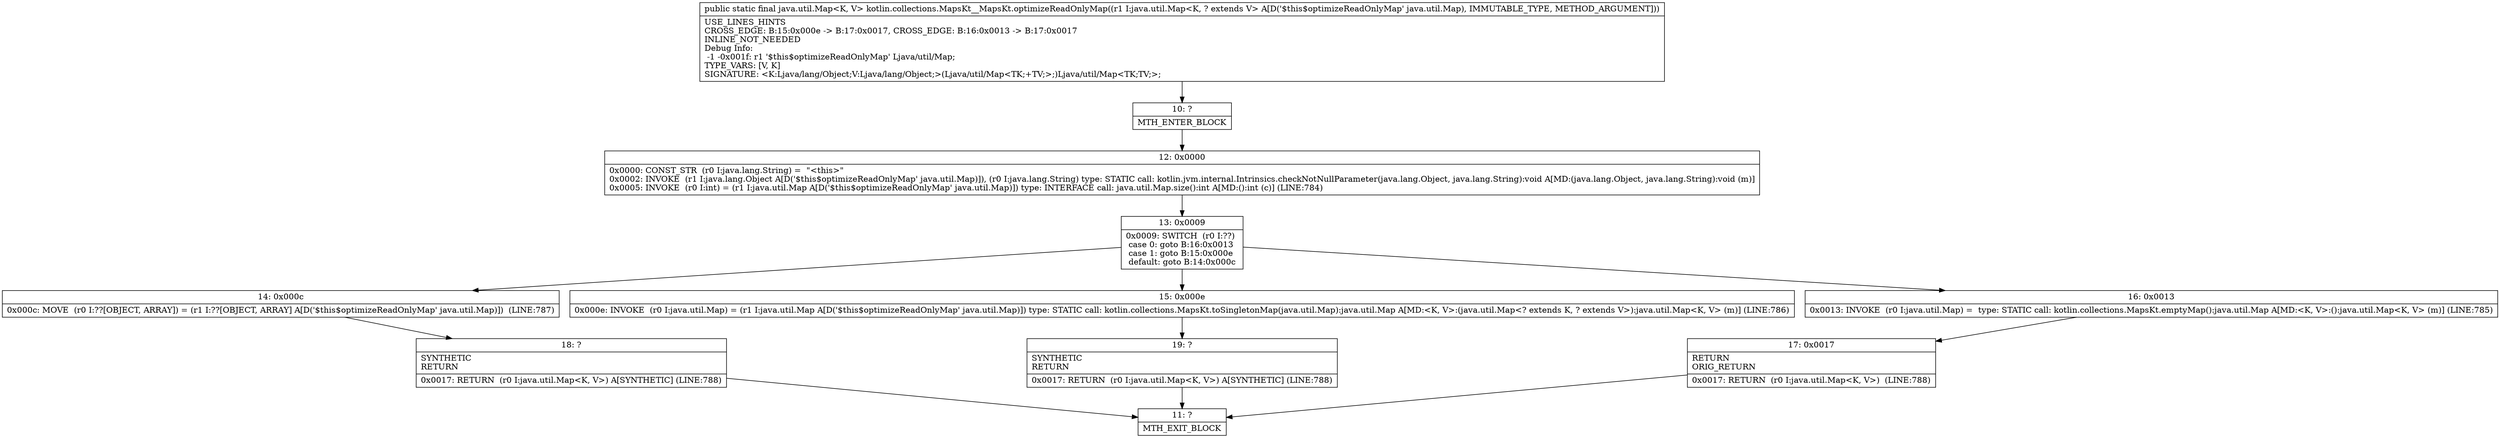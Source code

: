 digraph "CFG forkotlin.collections.MapsKt__MapsKt.optimizeReadOnlyMap(Ljava\/util\/Map;)Ljava\/util\/Map;" {
Node_10 [shape=record,label="{10\:\ ?|MTH_ENTER_BLOCK\l}"];
Node_12 [shape=record,label="{12\:\ 0x0000|0x0000: CONST_STR  (r0 I:java.lang.String) =  \"\<this\>\" \l0x0002: INVOKE  (r1 I:java.lang.Object A[D('$this$optimizeReadOnlyMap' java.util.Map)]), (r0 I:java.lang.String) type: STATIC call: kotlin.jvm.internal.Intrinsics.checkNotNullParameter(java.lang.Object, java.lang.String):void A[MD:(java.lang.Object, java.lang.String):void (m)]\l0x0005: INVOKE  (r0 I:int) = (r1 I:java.util.Map A[D('$this$optimizeReadOnlyMap' java.util.Map)]) type: INTERFACE call: java.util.Map.size():int A[MD:():int (c)] (LINE:784)\l}"];
Node_13 [shape=record,label="{13\:\ 0x0009|0x0009: SWITCH  (r0 I:??)\l case 0: goto B:16:0x0013\l case 1: goto B:15:0x000e\l default: goto B:14:0x000c \l}"];
Node_14 [shape=record,label="{14\:\ 0x000c|0x000c: MOVE  (r0 I:??[OBJECT, ARRAY]) = (r1 I:??[OBJECT, ARRAY] A[D('$this$optimizeReadOnlyMap' java.util.Map)])  (LINE:787)\l}"];
Node_18 [shape=record,label="{18\:\ ?|SYNTHETIC\lRETURN\l|0x0017: RETURN  (r0 I:java.util.Map\<K, V\>) A[SYNTHETIC] (LINE:788)\l}"];
Node_11 [shape=record,label="{11\:\ ?|MTH_EXIT_BLOCK\l}"];
Node_15 [shape=record,label="{15\:\ 0x000e|0x000e: INVOKE  (r0 I:java.util.Map) = (r1 I:java.util.Map A[D('$this$optimizeReadOnlyMap' java.util.Map)]) type: STATIC call: kotlin.collections.MapsKt.toSingletonMap(java.util.Map):java.util.Map A[MD:\<K, V\>:(java.util.Map\<? extends K, ? extends V\>):java.util.Map\<K, V\> (m)] (LINE:786)\l}"];
Node_19 [shape=record,label="{19\:\ ?|SYNTHETIC\lRETURN\l|0x0017: RETURN  (r0 I:java.util.Map\<K, V\>) A[SYNTHETIC] (LINE:788)\l}"];
Node_16 [shape=record,label="{16\:\ 0x0013|0x0013: INVOKE  (r0 I:java.util.Map) =  type: STATIC call: kotlin.collections.MapsKt.emptyMap():java.util.Map A[MD:\<K, V\>:():java.util.Map\<K, V\> (m)] (LINE:785)\l}"];
Node_17 [shape=record,label="{17\:\ 0x0017|RETURN\lORIG_RETURN\l|0x0017: RETURN  (r0 I:java.util.Map\<K, V\>)  (LINE:788)\l}"];
MethodNode[shape=record,label="{public static final java.util.Map\<K, V\> kotlin.collections.MapsKt__MapsKt.optimizeReadOnlyMap((r1 I:java.util.Map\<K, ? extends V\> A[D('$this$optimizeReadOnlyMap' java.util.Map), IMMUTABLE_TYPE, METHOD_ARGUMENT]))  | USE_LINES_HINTS\lCROSS_EDGE: B:15:0x000e \-\> B:17:0x0017, CROSS_EDGE: B:16:0x0013 \-\> B:17:0x0017\lINLINE_NOT_NEEDED\lDebug Info:\l  \-1 \-0x001f: r1 '$this$optimizeReadOnlyMap' Ljava\/util\/Map;\lTYPE_VARS: [V, K]\lSIGNATURE: \<K:Ljava\/lang\/Object;V:Ljava\/lang\/Object;\>(Ljava\/util\/Map\<TK;+TV;\>;)Ljava\/util\/Map\<TK;TV;\>;\l}"];
MethodNode -> Node_10;Node_10 -> Node_12;
Node_12 -> Node_13;
Node_13 -> Node_14;
Node_13 -> Node_15;
Node_13 -> Node_16;
Node_14 -> Node_18;
Node_18 -> Node_11;
Node_15 -> Node_19;
Node_19 -> Node_11;
Node_16 -> Node_17;
Node_17 -> Node_11;
}


